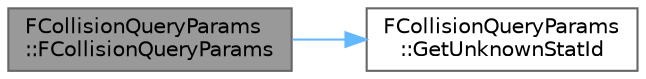 digraph "FCollisionQueryParams::FCollisionQueryParams"
{
 // INTERACTIVE_SVG=YES
 // LATEX_PDF_SIZE
  bgcolor="transparent";
  edge [fontname=Helvetica,fontsize=10,labelfontname=Helvetica,labelfontsize=10];
  node [fontname=Helvetica,fontsize=10,shape=box,height=0.2,width=0.4];
  rankdir="LR";
  Node1 [id="Node000001",label="FCollisionQueryParams\l::FCollisionQueryParams",height=0.2,width=0.4,color="gray40", fillcolor="grey60", style="filled", fontcolor="black",tooltip=" "];
  Node1 -> Node2 [id="edge1_Node000001_Node000002",color="steelblue1",style="solid",tooltip=" "];
  Node2 [id="Node000002",label="FCollisionQueryParams\l::GetUnknownStatId",height=0.2,width=0.4,color="grey40", fillcolor="white", style="filled",URL="$d9/d3f/structFCollisionQueryParams.html#adc15e3cfe82861405b977040729908ec",tooltip=" "];
}
